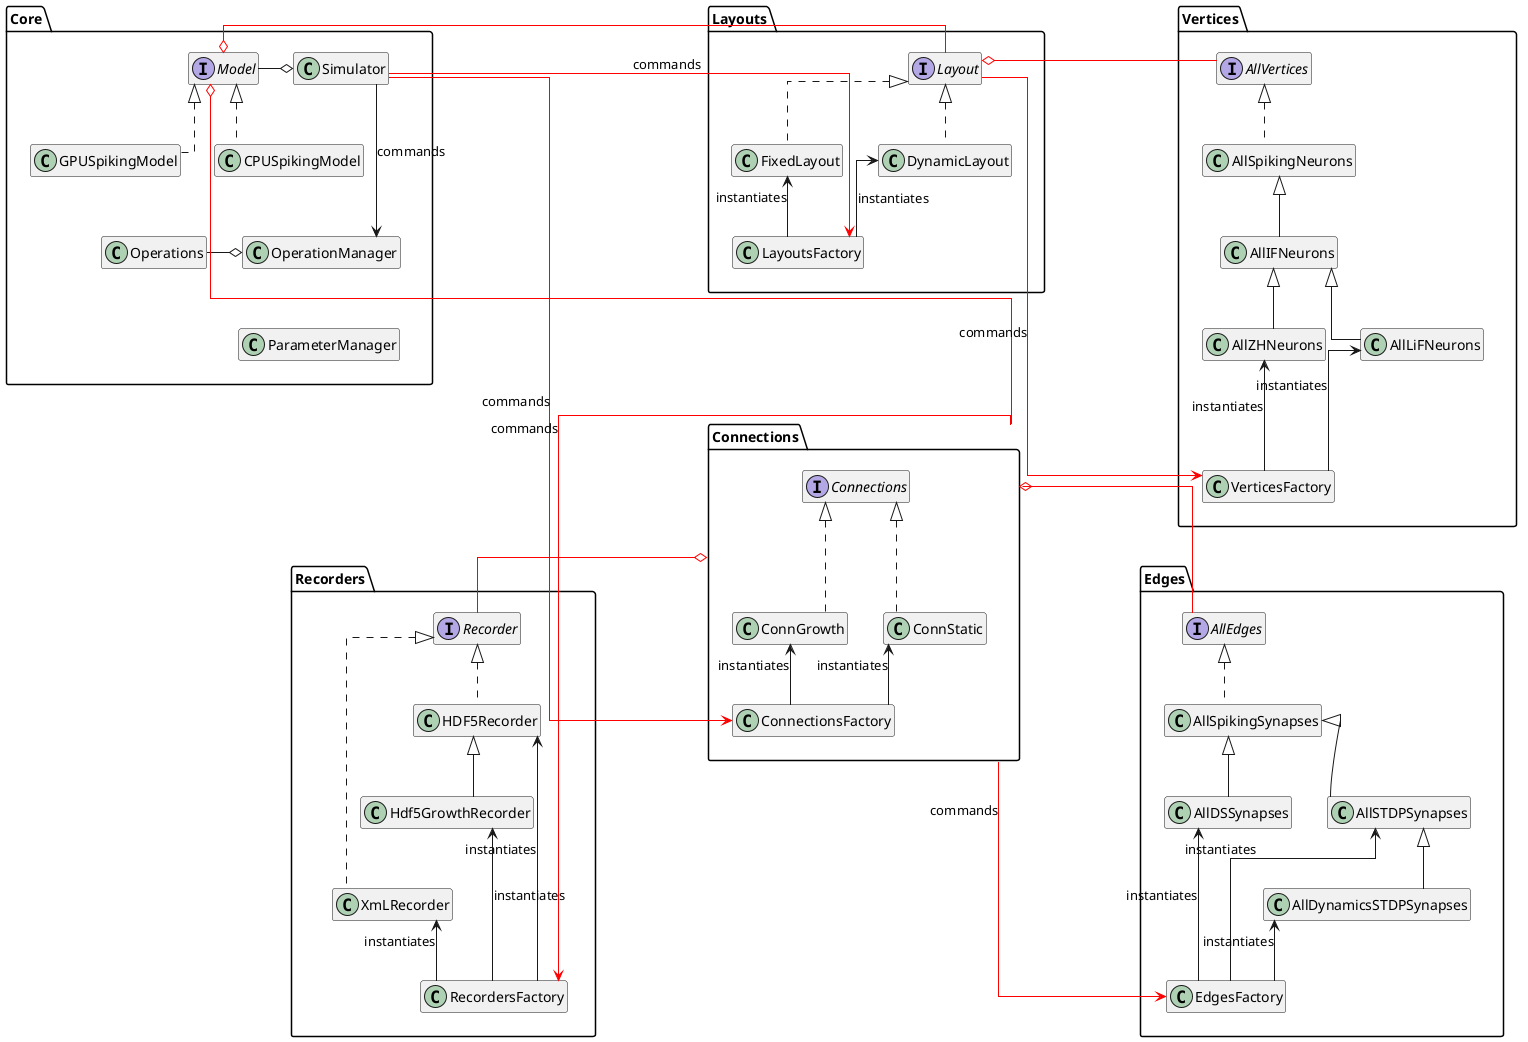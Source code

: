 @startuml package UML

/'set up line '/
skinparam linetype ortho
/'hide the class members '/
hide members

/'package '/
package Core{
   /'class '/
   class Simulator
   class CPUSpikingModel implements Model
   class GPUSpikingModel implements Model
   class Operations
   class OperationManager 
   class ParameterManager 

   /'class relationships in this package '/
   Model -left-o Simulator 
   Operations -right-o OperationManager   
   Simulator ---> OperationManager : commands 
  
   /' relative position of classes in this diagram'/
   CPUSpikingModel -[hidden]right> GPUSpikingModel
   CPUSpikingModel -[hidden]-> Operations
   OperationManager -[hidden]-> ParameterManager
}

/'package '/
package Layouts{
   class FixedLayout implements Layout
   class DynamicLayout implements Layout
   class LayoutsFactory
   FixedLayout <-- LayoutsFactory : instantiates
   DynamicLayout <-- LayoutsFactory : instantiates
}

/'package '/
package Vertices{
   class AllSpikingNeurons implements AllVertices
   class AllIFNeurons extends AllSpikingNeurons
   class AllLiFNeurons extends AllIFNeurons
   class AllZHNeurons extends AllIFNeurons
   class VerticesFactory 
   VerticesFactory -up-> AllLiFNeurons : instantiates
   VerticesFactory -up-> AllZHNeurons : instantiates
}

/'package '/
package Recorders{
   class  XmLRecorder implements Recorder
   class HDF5Recorder implements Recorder
   class Hdf5GrowthRecorder extends HDF5Recorder
   class RecordersFactory
   XmLRecorder <-- RecordersFactory : instantiates
   HDF5Recorder <-- RecordersFactory : instantiates
   Hdf5GrowthRecorder <--- RecordersFactory : instantiates
}

/'package '/
package Connections{
   class ConnStatic implements Connections
   class ConnGrowth Implements Connections
   class ConnectionsFactory
   ConnectionsFactory --up> ConnStatic : instantiates
   ConnectionsFactory --up> ConnGrowth  : instantiates
}

/'package '/
package Edges{
   class AllSpikingSynapses implements AllEdges
   class AllSTDPSynapses extends AllSpikingSynapses
   class AllDSSynapses extends AllSpikingSynapses
   class AllDynamicsSTDPSynapses extends AllSTDPSynapses
   class EdgesFactory
   EdgesFactory --up-> AllSTDPSynapses : instantiates
   EdgesFactory --up-> AllDSSynapses : instantiates
   EdgesFactory --up> AllDynamicsSTDPSynapses : instantiates
}

/'relationship of classes in Core and other packages'/
Simulator -[#red]-> LayoutsFactory : commands
Simulator -[#red]----> ConnectionsFactory: commands
Model o-[#red] Layout
Model o-[#red]--- Connections

'relationship of classes in package Layouts and Vertices'/
Layout o-[#red] AllVertices
Layout -[#red]---> VerticesFactory : commands

/'relationship of classes in package connections and other package'/
/'Connections here refers to the interface in package'/
Connections o-[#red]- Recorder
Connections o-[#red]- AllEdges
Connections -[#red]---> RecordersFactory : commands
Connections -[#red]---> EdgesFactory : commands

/'overall image layout'/
/'set up relative packages position in this diagram '/
Core -[hidden]right>  Layouts
Layouts -[hidden]right> Vertices
Core -[hidden]down----> Recorders
Layouts -[hidden]down----> Connections
Vertices -[hidden]down-----> Edges
@enduml